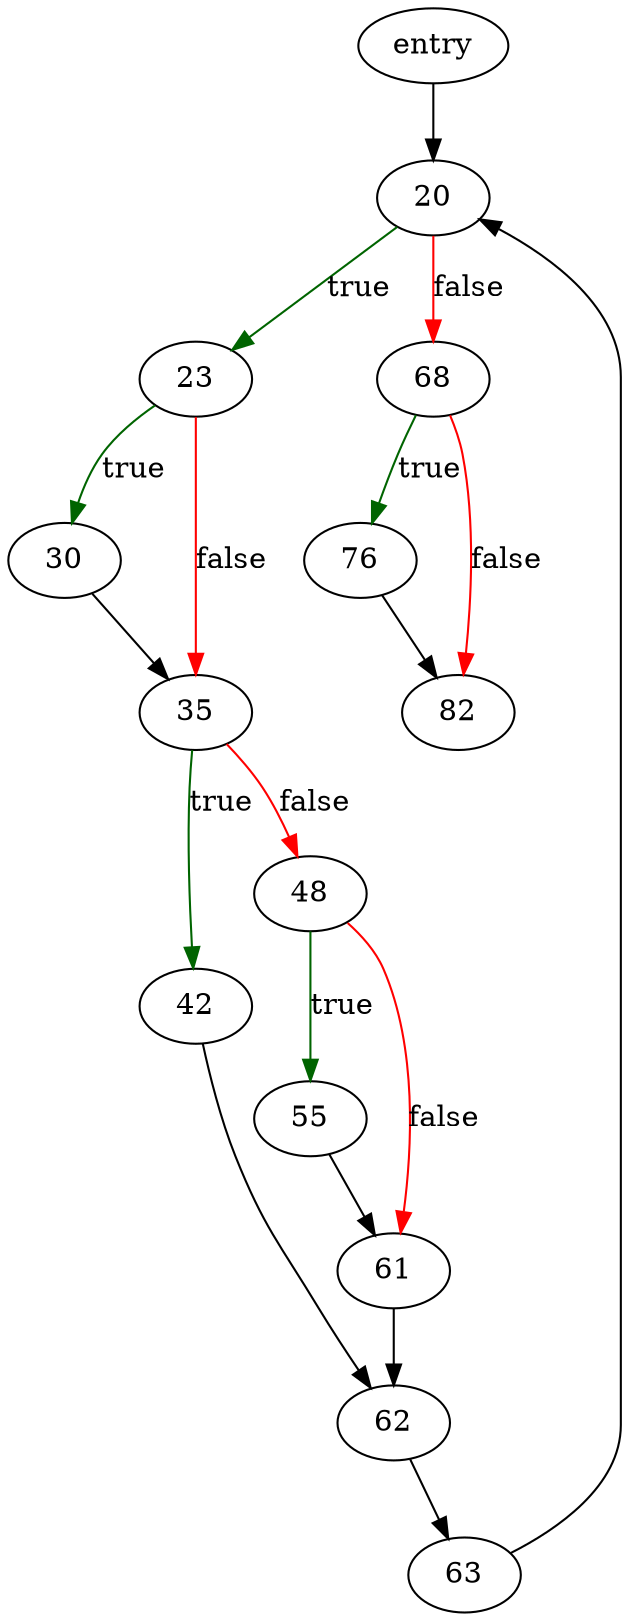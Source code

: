 digraph "sqlite3WhereClauseClear" {
	// Node definitions.
	1 [label=entry];
	20;
	23;
	30;
	35;
	42;
	48;
	55;
	61;
	62;
	63;
	68;
	76;
	82;

	// Edge definitions.
	1 -> 20;
	20 -> 23 [
		color=darkgreen
		label=true
	];
	20 -> 68 [
		color=red
		label=false
	];
	23 -> 30 [
		color=darkgreen
		label=true
	];
	23 -> 35 [
		color=red
		label=false
	];
	30 -> 35;
	35 -> 42 [
		color=darkgreen
		label=true
	];
	35 -> 48 [
		color=red
		label=false
	];
	42 -> 62;
	48 -> 55 [
		color=darkgreen
		label=true
	];
	48 -> 61 [
		color=red
		label=false
	];
	55 -> 61;
	61 -> 62;
	62 -> 63;
	63 -> 20;
	68 -> 76 [
		color=darkgreen
		label=true
	];
	68 -> 82 [
		color=red
		label=false
	];
	76 -> 82;
}